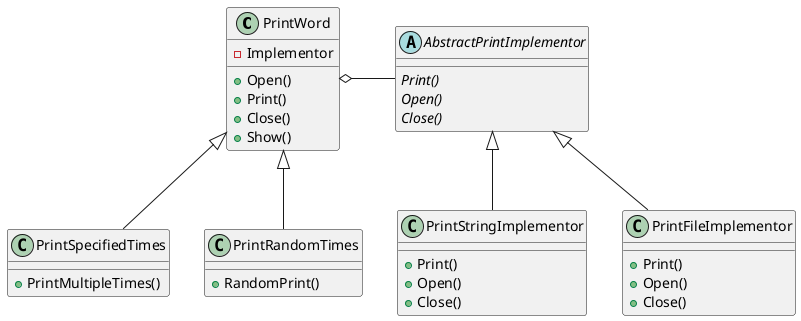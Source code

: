 @startuml Homework08ClassDiagram

class PrintWord {
    - Implementor
    + Open()
    + Print()
    + Close()
    + Show()
}

class PrintSpecifiedTimes {
    + PrintMultipleTimes()
}

class PrintRandomTimes {
    + RandomPrint()
}

abstract class AbstractPrintImplementor {
    {abstract} Print()
    {abstract} Open()
    {abstract} Close()
}

class PrintStringImplementor {
    + Print()
    + Open()
    + Close()
}

class PrintFileImplementor {
    + Print()
    + Open()
    + Close()
}

PrintWord o-right- AbstractPrintImplementor
PrintWord <|-down- PrintSpecifiedTimes
PrintWord <|-down- PrintRandomTimes
AbstractPrintImplementor <|-down- PrintStringImplementor
AbstractPrintImplementor <|-down- PrintFileImplementor

@enduml